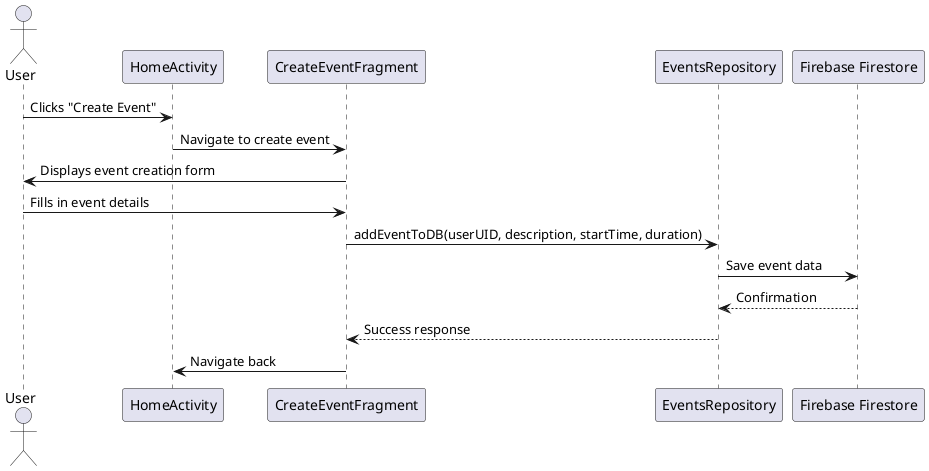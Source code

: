 @startuml
actor User

User -> HomeActivity : Clicks "Create Event"
HomeActivity -> CreateEventFragment : Navigate to create event
CreateEventFragment -> User : Displays event creation form
User -> CreateEventFragment : Fills in event details
CreateEventFragment -> EventsRepository : addEventToDB(userUID, description, startTime, duration)
EventsRepository -> "Firebase Firestore" : Save event data
"Firebase Firestore" --> EventsRepository : Confirmation
EventsRepository --> CreateEventFragment : Success response
CreateEventFragment -> HomeActivity : Navigate back

@enduml